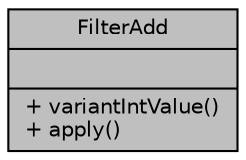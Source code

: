 digraph "FilterAdd"
{
 // LATEX_PDF_SIZE
  edge [fontname="Helvetica",fontsize="10",labelfontname="Helvetica",labelfontsize="10"];
  node [fontname="Helvetica",fontsize="10",shape=record];
  Node1 [label="{FilterAdd\n||+ variantIntValue()\l+ apply()\l}",height=0.2,width=0.4,color="black", fillcolor="grey75", style="filled", fontcolor="black",tooltip="The implementation of the \"add\" filter."];
}
